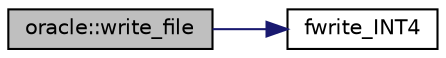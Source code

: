digraph "oracle::write_file"
{
  edge [fontname="Helvetica",fontsize="10",labelfontname="Helvetica",labelfontsize="10"];
  node [fontname="Helvetica",fontsize="10",shape=record];
  rankdir="LR";
  Node11610 [label="oracle::write_file",height=0.2,width=0.4,color="black", fillcolor="grey75", style="filled", fontcolor="black"];
  Node11610 -> Node11611 [color="midnightblue",fontsize="10",style="solid",fontname="Helvetica"];
  Node11611 [label="fwrite_INT4",height=0.2,width=0.4,color="black", fillcolor="white", style="filled",URL="$df/dbf/sajeeb_8_c.html#a2e1091b3187c01029a1a1453ce9e8639"];
}
